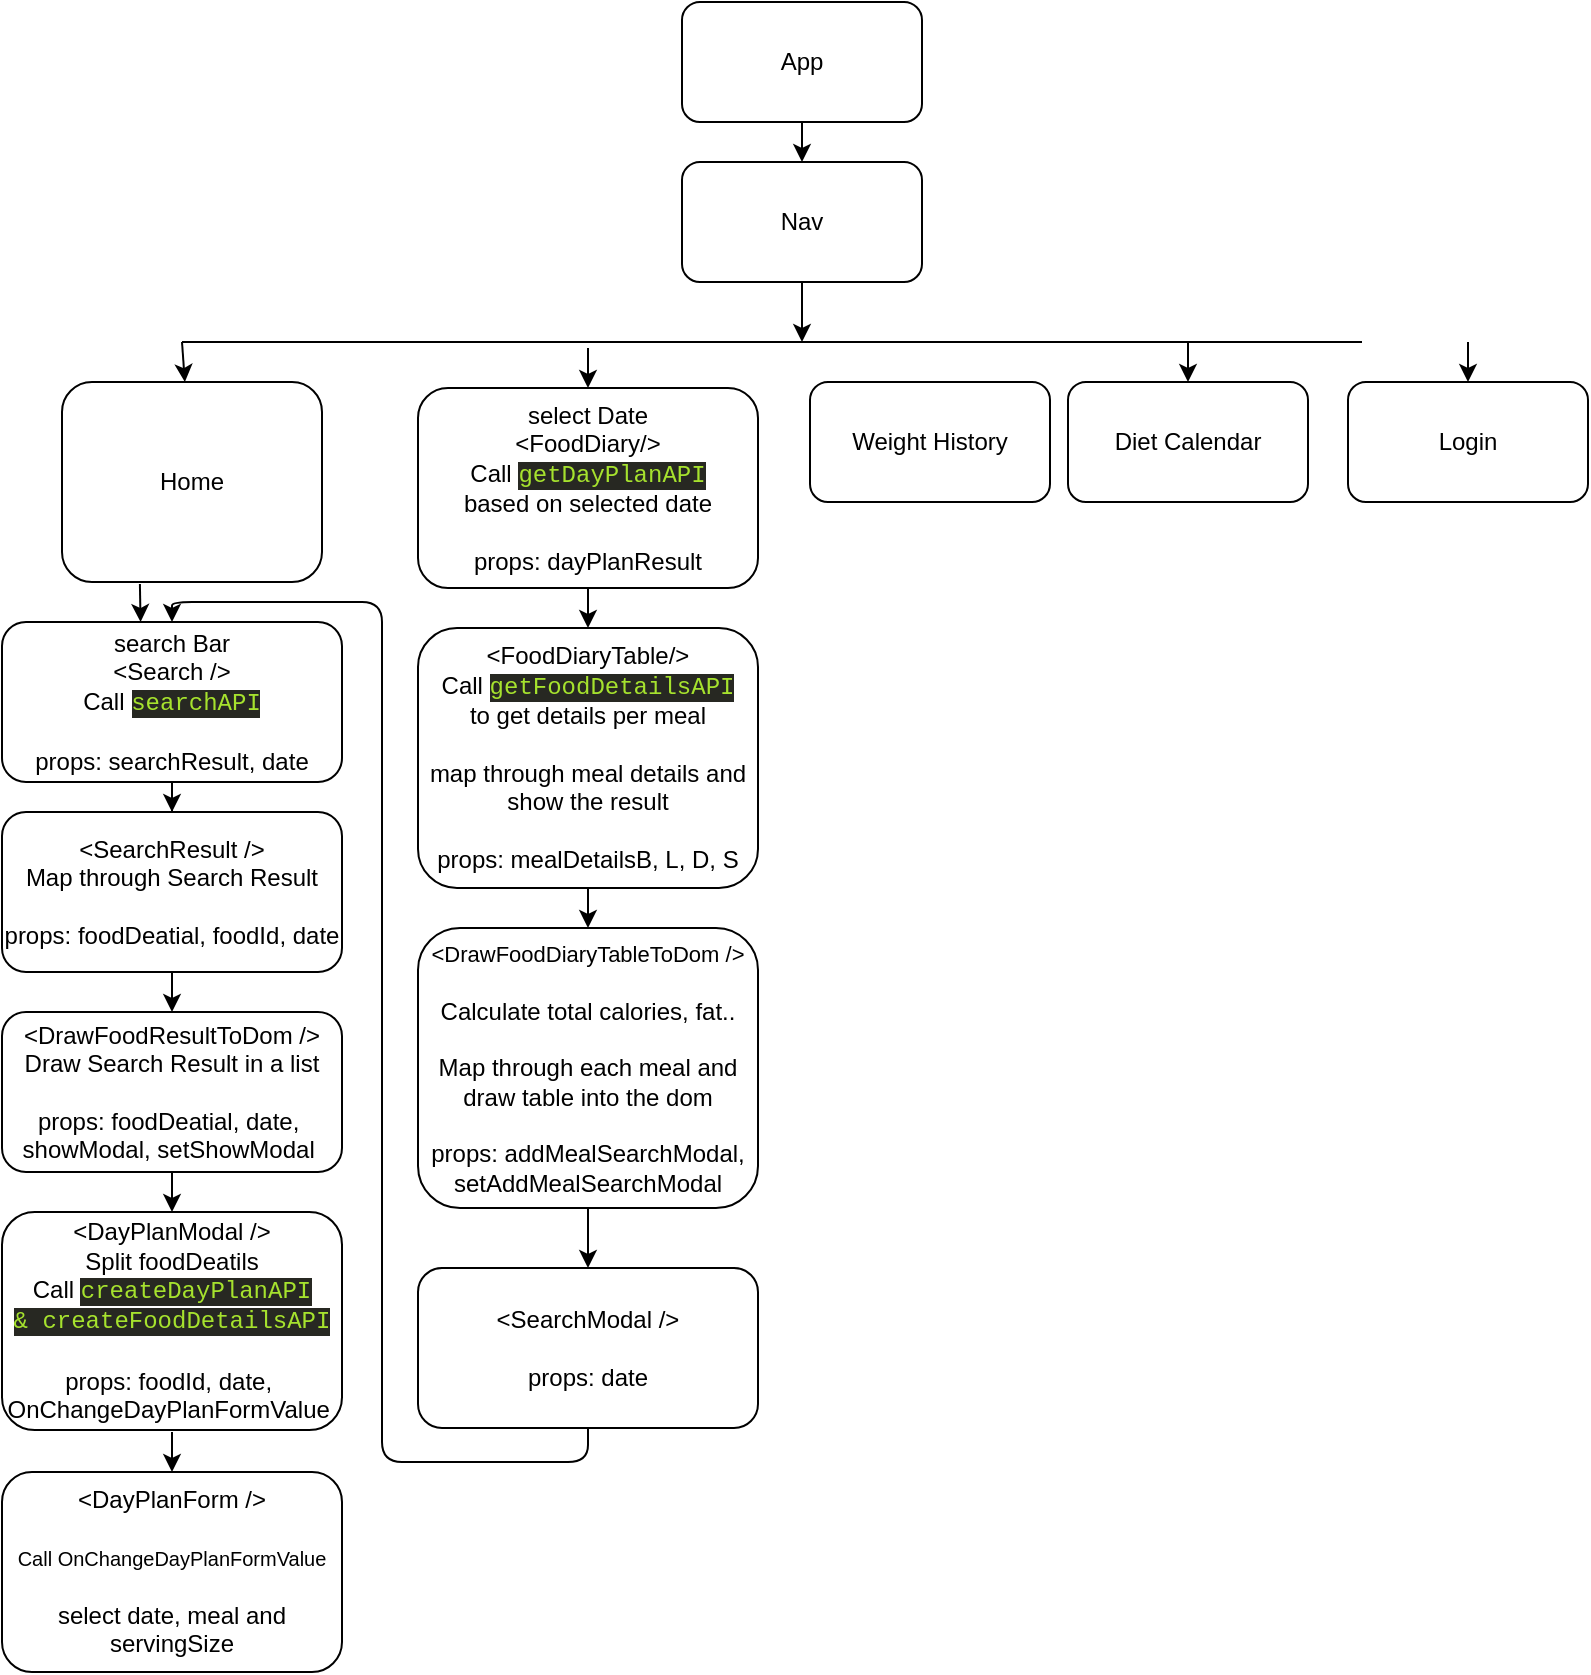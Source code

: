 <mxfile version="13.5.8" type="github"><diagram id="BKDh_3cD9k_yjle4rncd" name="Page-1"><mxGraphModel dx="762" dy="470" grid="1" gridSize="10" guides="1" tooltips="1" connect="1" arrows="1" fold="1" page="1" pageScale="1" pageWidth="827" pageHeight="1169" math="0" shadow="0"><root><mxCell id="0"/><mxCell id="1" parent="0"/><mxCell id="eonCqHthAiXEj6L1IQKT-1" value="App" style="rounded=1;whiteSpace=wrap;html=1;" vertex="1" parent="1"><mxGeometry x="350" y="10" width="120" height="60" as="geometry"/></mxCell><mxCell id="eonCqHthAiXEj6L1IQKT-2" value="Nav" style="rounded=1;whiteSpace=wrap;html=1;" vertex="1" parent="1"><mxGeometry x="350" y="90" width="120" height="60" as="geometry"/></mxCell><mxCell id="eonCqHthAiXEj6L1IQKT-3" value="Home" style="rounded=1;whiteSpace=wrap;html=1;" vertex="1" parent="1"><mxGeometry x="40" y="200" width="130" height="100" as="geometry"/></mxCell><mxCell id="eonCqHthAiXEj6L1IQKT-5" value="Weight History" style="rounded=1;whiteSpace=wrap;html=1;" vertex="1" parent="1"><mxGeometry x="414" y="200" width="120" height="60" as="geometry"/></mxCell><mxCell id="eonCqHthAiXEj6L1IQKT-6" value="Diet Calendar" style="rounded=1;whiteSpace=wrap;html=1;" vertex="1" parent="1"><mxGeometry x="543" y="200" width="120" height="60" as="geometry"/></mxCell><mxCell id="eonCqHthAiXEj6L1IQKT-7" value="Login" style="rounded=1;whiteSpace=wrap;html=1;" vertex="1" parent="1"><mxGeometry x="683" y="200" width="120" height="60" as="geometry"/></mxCell><mxCell id="eonCqHthAiXEj6L1IQKT-20" style="edgeStyle=orthogonalEdgeStyle;rounded=0;orthogonalLoop=1;jettySize=auto;html=1;entryX=0.5;entryY=0;entryDx=0;entryDy=0;" edge="1" parent="1" source="eonCqHthAiXEj6L1IQKT-9" target="eonCqHthAiXEj6L1IQKT-11"><mxGeometry relative="1" as="geometry"/></mxCell><mxCell id="eonCqHthAiXEj6L1IQKT-9" value="search Bar&lt;br&gt;&amp;lt;Search /&amp;gt;&lt;br&gt;Call&amp;nbsp;&lt;span style=&quot;color: rgb(166 , 226 , 46) ; background-color: rgb(39 , 40 , 34) ; font-family: &amp;#34;menlo&amp;#34; , &amp;#34;monaco&amp;#34; , &amp;#34;courier new&amp;#34; , monospace&quot;&gt;searchAPI&lt;/span&gt;&lt;br&gt;&lt;br&gt;props: searchResult, date" style="rounded=1;whiteSpace=wrap;html=1;" vertex="1" parent="1"><mxGeometry x="10" y="320" width="170" height="80" as="geometry"/></mxCell><mxCell id="eonCqHthAiXEj6L1IQKT-11" value="&amp;lt;SearchResult /&amp;gt;&lt;br&gt;Map through Search Result&lt;br&gt;&lt;br&gt;props: foodDeatial, foodId, date" style="rounded=1;whiteSpace=wrap;html=1;" vertex="1" parent="1"><mxGeometry x="10" y="415" width="170" height="80" as="geometry"/></mxCell><mxCell id="eonCqHthAiXEj6L1IQKT-13" value="&amp;lt;DrawFoodResultToDom /&amp;gt;&lt;br&gt;Draw Search Result in a list&lt;br&gt;&lt;br&gt;props: foodDeatial, date,&amp;nbsp;&lt;br&gt;showModal, setShowModal&amp;nbsp;" style="rounded=1;whiteSpace=wrap;html=1;" vertex="1" parent="1"><mxGeometry x="10" y="515" width="170" height="80" as="geometry"/></mxCell><mxCell id="eonCqHthAiXEj6L1IQKT-14" value="&amp;lt;DayPlanModal /&amp;gt;&lt;br&gt;Split foodDeatils&lt;br&gt;Call&amp;nbsp;&lt;span style=&quot;color: rgb(166 , 226 , 46) ; background-color: rgb(39 , 40 , 34) ; font-family: &amp;#34;menlo&amp;#34; , &amp;#34;monaco&amp;#34; , &amp;#34;courier new&amp;#34; , monospace&quot;&gt;createDayPlanAPI &amp;amp;&amp;nbsp;&lt;/span&gt;&lt;span style=&quot;color: rgb(166 , 226 , 46) ; background-color: rgb(39 , 40 , 34) ; font-family: &amp;#34;menlo&amp;#34; , &amp;#34;monaco&amp;#34; , &amp;#34;courier new&amp;#34; , monospace&quot;&gt;createFoodDetailsAPI&lt;br&gt;&lt;br&gt;&lt;/span&gt;props: foodId, date,&amp;nbsp;&lt;br&gt;OnChangeDayPlanFormValue&amp;nbsp;&lt;span style=&quot;color: rgb(166 , 226 , 46) ; background-color: rgb(39 , 40 , 34) ; font-family: &amp;#34;menlo&amp;#34; , &amp;#34;monaco&amp;#34; , &amp;#34;courier new&amp;#34; , monospace&quot;&gt;&lt;br&gt;&lt;/span&gt;" style="rounded=1;whiteSpace=wrap;html=1;" vertex="1" parent="1"><mxGeometry x="10" y="615" width="170" height="109" as="geometry"/></mxCell><mxCell id="eonCqHthAiXEj6L1IQKT-15" value="&amp;lt;DayPlanForm /&amp;gt;&lt;br&gt;&lt;br&gt;&lt;font style=&quot;font-size: 10px&quot;&gt;Call OnChangeDayPlanFormValue&lt;br&gt;&lt;/font&gt;&lt;br&gt;select date, meal and servingSize" style="rounded=1;whiteSpace=wrap;html=1;" vertex="1" parent="1"><mxGeometry x="10" y="745" width="170" height="100" as="geometry"/></mxCell><mxCell id="eonCqHthAiXEj6L1IQKT-23" value="" style="endArrow=classic;html=1;exitX=0.5;exitY=1;exitDx=0;exitDy=0;entryX=0.5;entryY=0;entryDx=0;entryDy=0;" edge="1" parent="1" source="eonCqHthAiXEj6L1IQKT-11" target="eonCqHthAiXEj6L1IQKT-13"><mxGeometry width="50" height="50" relative="1" as="geometry"><mxPoint x="290" y="565" as="sourcePoint"/><mxPoint x="340" y="515" as="targetPoint"/></mxGeometry></mxCell><mxCell id="eonCqHthAiXEj6L1IQKT-25" value="" style="endArrow=classic;html=1;exitX=0.5;exitY=1;exitDx=0;exitDy=0;entryX=0.5;entryY=0;entryDx=0;entryDy=0;" edge="1" parent="1" source="eonCqHthAiXEj6L1IQKT-13" target="eonCqHthAiXEj6L1IQKT-14"><mxGeometry width="50" height="50" relative="1" as="geometry"><mxPoint x="290" y="635" as="sourcePoint"/><mxPoint x="340" y="585" as="targetPoint"/></mxGeometry></mxCell><mxCell id="eonCqHthAiXEj6L1IQKT-27" value="" style="endArrow=classic;html=1;entryX=0.5;entryY=0;entryDx=0;entryDy=0;" edge="1" parent="1" target="eonCqHthAiXEj6L1IQKT-15"><mxGeometry width="50" height="50" relative="1" as="geometry"><mxPoint x="95" y="725" as="sourcePoint"/><mxPoint x="230" y="735" as="targetPoint"/></mxGeometry></mxCell><mxCell id="eonCqHthAiXEj6L1IQKT-28" value="" style="endArrow=none;html=1;" edge="1" parent="1"><mxGeometry width="50" height="50" relative="1" as="geometry"><mxPoint x="100" y="180" as="sourcePoint"/><mxPoint x="690" y="180" as="targetPoint"/></mxGeometry></mxCell><mxCell id="eonCqHthAiXEj6L1IQKT-29" value="" style="endArrow=classic;html=1;" edge="1" parent="1" target="eonCqHthAiXEj6L1IQKT-7"><mxGeometry width="50" height="50" relative="1" as="geometry"><mxPoint x="743" y="180" as="sourcePoint"/><mxPoint x="523" y="230" as="targetPoint"/></mxGeometry></mxCell><mxCell id="eonCqHthAiXEj6L1IQKT-30" value="" style="endArrow=classic;html=1;" edge="1" parent="1" target="eonCqHthAiXEj6L1IQKT-6"><mxGeometry width="50" height="50" relative="1" as="geometry"><mxPoint x="603" y="180" as="sourcePoint"/><mxPoint x="523" y="230" as="targetPoint"/></mxGeometry></mxCell><mxCell id="eonCqHthAiXEj6L1IQKT-31" value="" style="endArrow=classic;html=1;entryX=0.5;entryY=0;entryDx=0;entryDy=0;exitX=0.5;exitY=1;exitDx=0;exitDy=0;" edge="1" parent="1" source="eonCqHthAiXEj6L1IQKT-1" target="eonCqHthAiXEj6L1IQKT-2"><mxGeometry width="50" height="50" relative="1" as="geometry"><mxPoint x="410" y="180" as="sourcePoint"/><mxPoint x="470" y="230" as="targetPoint"/></mxGeometry></mxCell><mxCell id="eonCqHthAiXEj6L1IQKT-32" value="" style="endArrow=classic;html=1;entryX=0.5;entryY=0;entryDx=0;entryDy=0;" edge="1" parent="1" target="eonCqHthAiXEj6L1IQKT-40"><mxGeometry width="50" height="50" relative="1" as="geometry"><mxPoint x="303" y="183" as="sourcePoint"/><mxPoint x="308" y="203" as="targetPoint"/></mxGeometry></mxCell><mxCell id="eonCqHthAiXEj6L1IQKT-33" value="" style="endArrow=classic;html=1;" edge="1" parent="1" target="eonCqHthAiXEj6L1IQKT-3"><mxGeometry width="50" height="50" relative="1" as="geometry"><mxPoint x="100" y="180" as="sourcePoint"/><mxPoint x="470" y="230" as="targetPoint"/></mxGeometry></mxCell><mxCell id="eonCqHthAiXEj6L1IQKT-35" value="" style="endArrow=classic;html=1;exitX=0.5;exitY=1;exitDx=0;exitDy=0;" edge="1" parent="1" source="eonCqHthAiXEj6L1IQKT-2"><mxGeometry width="50" height="50" relative="1" as="geometry"><mxPoint x="420" y="280" as="sourcePoint"/><mxPoint x="410" y="180" as="targetPoint"/></mxGeometry></mxCell><mxCell id="eonCqHthAiXEj6L1IQKT-40" value="select Date&lt;br&gt;&amp;lt;FoodDiary/&amp;gt;&lt;br&gt;Call&amp;nbsp;&lt;span style=&quot;color: rgb(166 , 226 , 46) ; background-color: rgb(39 , 40 , 34) ; font-family: &amp;#34;menlo&amp;#34; , &amp;#34;monaco&amp;#34; , &amp;#34;courier new&amp;#34; , monospace&quot;&gt;getDayPlanAPI&lt;/span&gt;&lt;br&gt;based on selected date&lt;br&gt;&lt;br&gt;props: dayPlanResult" style="rounded=1;whiteSpace=wrap;html=1;" vertex="1" parent="1"><mxGeometry x="218" y="203" width="170" height="100" as="geometry"/></mxCell><mxCell id="eonCqHthAiXEj6L1IQKT-43" value="&amp;lt;FoodDiaryTable/&amp;gt;&lt;br&gt;Call&amp;nbsp;&lt;span style=&quot;color: rgb(166 , 226 , 46) ; background-color: rgb(39 , 40 , 34) ; font-family: &amp;#34;menlo&amp;#34; , &amp;#34;monaco&amp;#34; , &amp;#34;courier new&amp;#34; , monospace&quot;&gt;getFoodDetailsAPI&lt;/span&gt;&lt;br&gt;to get details per meal&lt;br&gt;&lt;br&gt;map through meal details and show the result&lt;br&gt;&lt;br&gt;props: mealDetailsB, L, D, S" style="rounded=1;whiteSpace=wrap;html=1;" vertex="1" parent="1"><mxGeometry x="218" y="323" width="170" height="130" as="geometry"/></mxCell><mxCell id="eonCqHthAiXEj6L1IQKT-45" value="&lt;div style=&quot;color: rgb(248 , 248 , 242) ; background-color: rgb(39 , 40 , 34) ; font-family: &amp;#34;menlo&amp;#34; , &amp;#34;monaco&amp;#34; , &amp;#34;courier new&amp;#34; , monospace ; line-height: 18px&quot;&gt;&lt;/div&gt;&lt;font style=&quot;font-size: 11px&quot;&gt;&amp;lt;DrawFoodDiaryTableToDom /&amp;gt;&lt;br&gt;&lt;/font&gt;&lt;br&gt;Calculate total calories, fat..&lt;br&gt;&lt;br&gt;Map through each meal and draw table into the dom&lt;br&gt;&lt;br&gt;props: addMealSearchModal,&lt;br&gt;setAddMealSearchModal" style="rounded=1;whiteSpace=wrap;html=1;" vertex="1" parent="1"><mxGeometry x="218" y="473" width="170" height="140" as="geometry"/></mxCell><mxCell id="eonCqHthAiXEj6L1IQKT-46" value="&amp;lt;SearchModal /&amp;gt;&lt;br&gt;&lt;br&gt;props: date" style="rounded=1;whiteSpace=wrap;html=1;" vertex="1" parent="1"><mxGeometry x="218" y="643" width="170" height="80" as="geometry"/></mxCell><mxCell id="eonCqHthAiXEj6L1IQKT-47" value="" style="endArrow=classic;html=1;exitX=0.5;exitY=1;exitDx=0;exitDy=0;" edge="1" parent="1" source="eonCqHthAiXEj6L1IQKT-40" target="eonCqHthAiXEj6L1IQKT-43"><mxGeometry width="50" height="50" relative="1" as="geometry"><mxPoint x="398" y="413" as="sourcePoint"/><mxPoint x="448" y="363" as="targetPoint"/></mxGeometry></mxCell><mxCell id="eonCqHthAiXEj6L1IQKT-48" value="" style="endArrow=classic;html=1;exitX=0.5;exitY=1;exitDx=0;exitDy=0;" edge="1" parent="1" source="eonCqHthAiXEj6L1IQKT-43" target="eonCqHthAiXEj6L1IQKT-45"><mxGeometry width="50" height="50" relative="1" as="geometry"><mxPoint x="398" y="413" as="sourcePoint"/><mxPoint x="448" y="363" as="targetPoint"/></mxGeometry></mxCell><mxCell id="eonCqHthAiXEj6L1IQKT-49" value="" style="endArrow=classic;html=1;exitX=0.5;exitY=1;exitDx=0;exitDy=0;entryX=0.5;entryY=0;entryDx=0;entryDy=0;" edge="1" parent="1" source="eonCqHthAiXEj6L1IQKT-45" target="eonCqHthAiXEj6L1IQKT-46"><mxGeometry width="50" height="50" relative="1" as="geometry"><mxPoint x="398" y="603" as="sourcePoint"/><mxPoint x="448" y="553" as="targetPoint"/></mxGeometry></mxCell><mxCell id="eonCqHthAiXEj6L1IQKT-54" value="" style="endArrow=classic;html=1;exitX=0.5;exitY=1;exitDx=0;exitDy=0;entryX=0.5;entryY=0;entryDx=0;entryDy=0;" edge="1" parent="1" source="eonCqHthAiXEj6L1IQKT-46" target="eonCqHthAiXEj6L1IQKT-9"><mxGeometry width="50" height="50" relative="1" as="geometry"><mxPoint x="380" y="530" as="sourcePoint"/><mxPoint x="200" y="740" as="targetPoint"/><Array as="points"><mxPoint x="303" y="740"/><mxPoint x="200" y="740"/><mxPoint x="200" y="310"/><mxPoint x="95" y="310"/></Array></mxGeometry></mxCell><mxCell id="eonCqHthAiXEj6L1IQKT-55" value="" style="endArrow=classic;html=1;exitX=0.415;exitY=1.01;exitDx=0;exitDy=0;exitPerimeter=0;" edge="1" parent="1"><mxGeometry width="50" height="50" relative="1" as="geometry"><mxPoint x="78.95" y="301" as="sourcePoint"/><mxPoint x="79.288" y="320" as="targetPoint"/></mxGeometry></mxCell></root></mxGraphModel></diagram></mxfile>